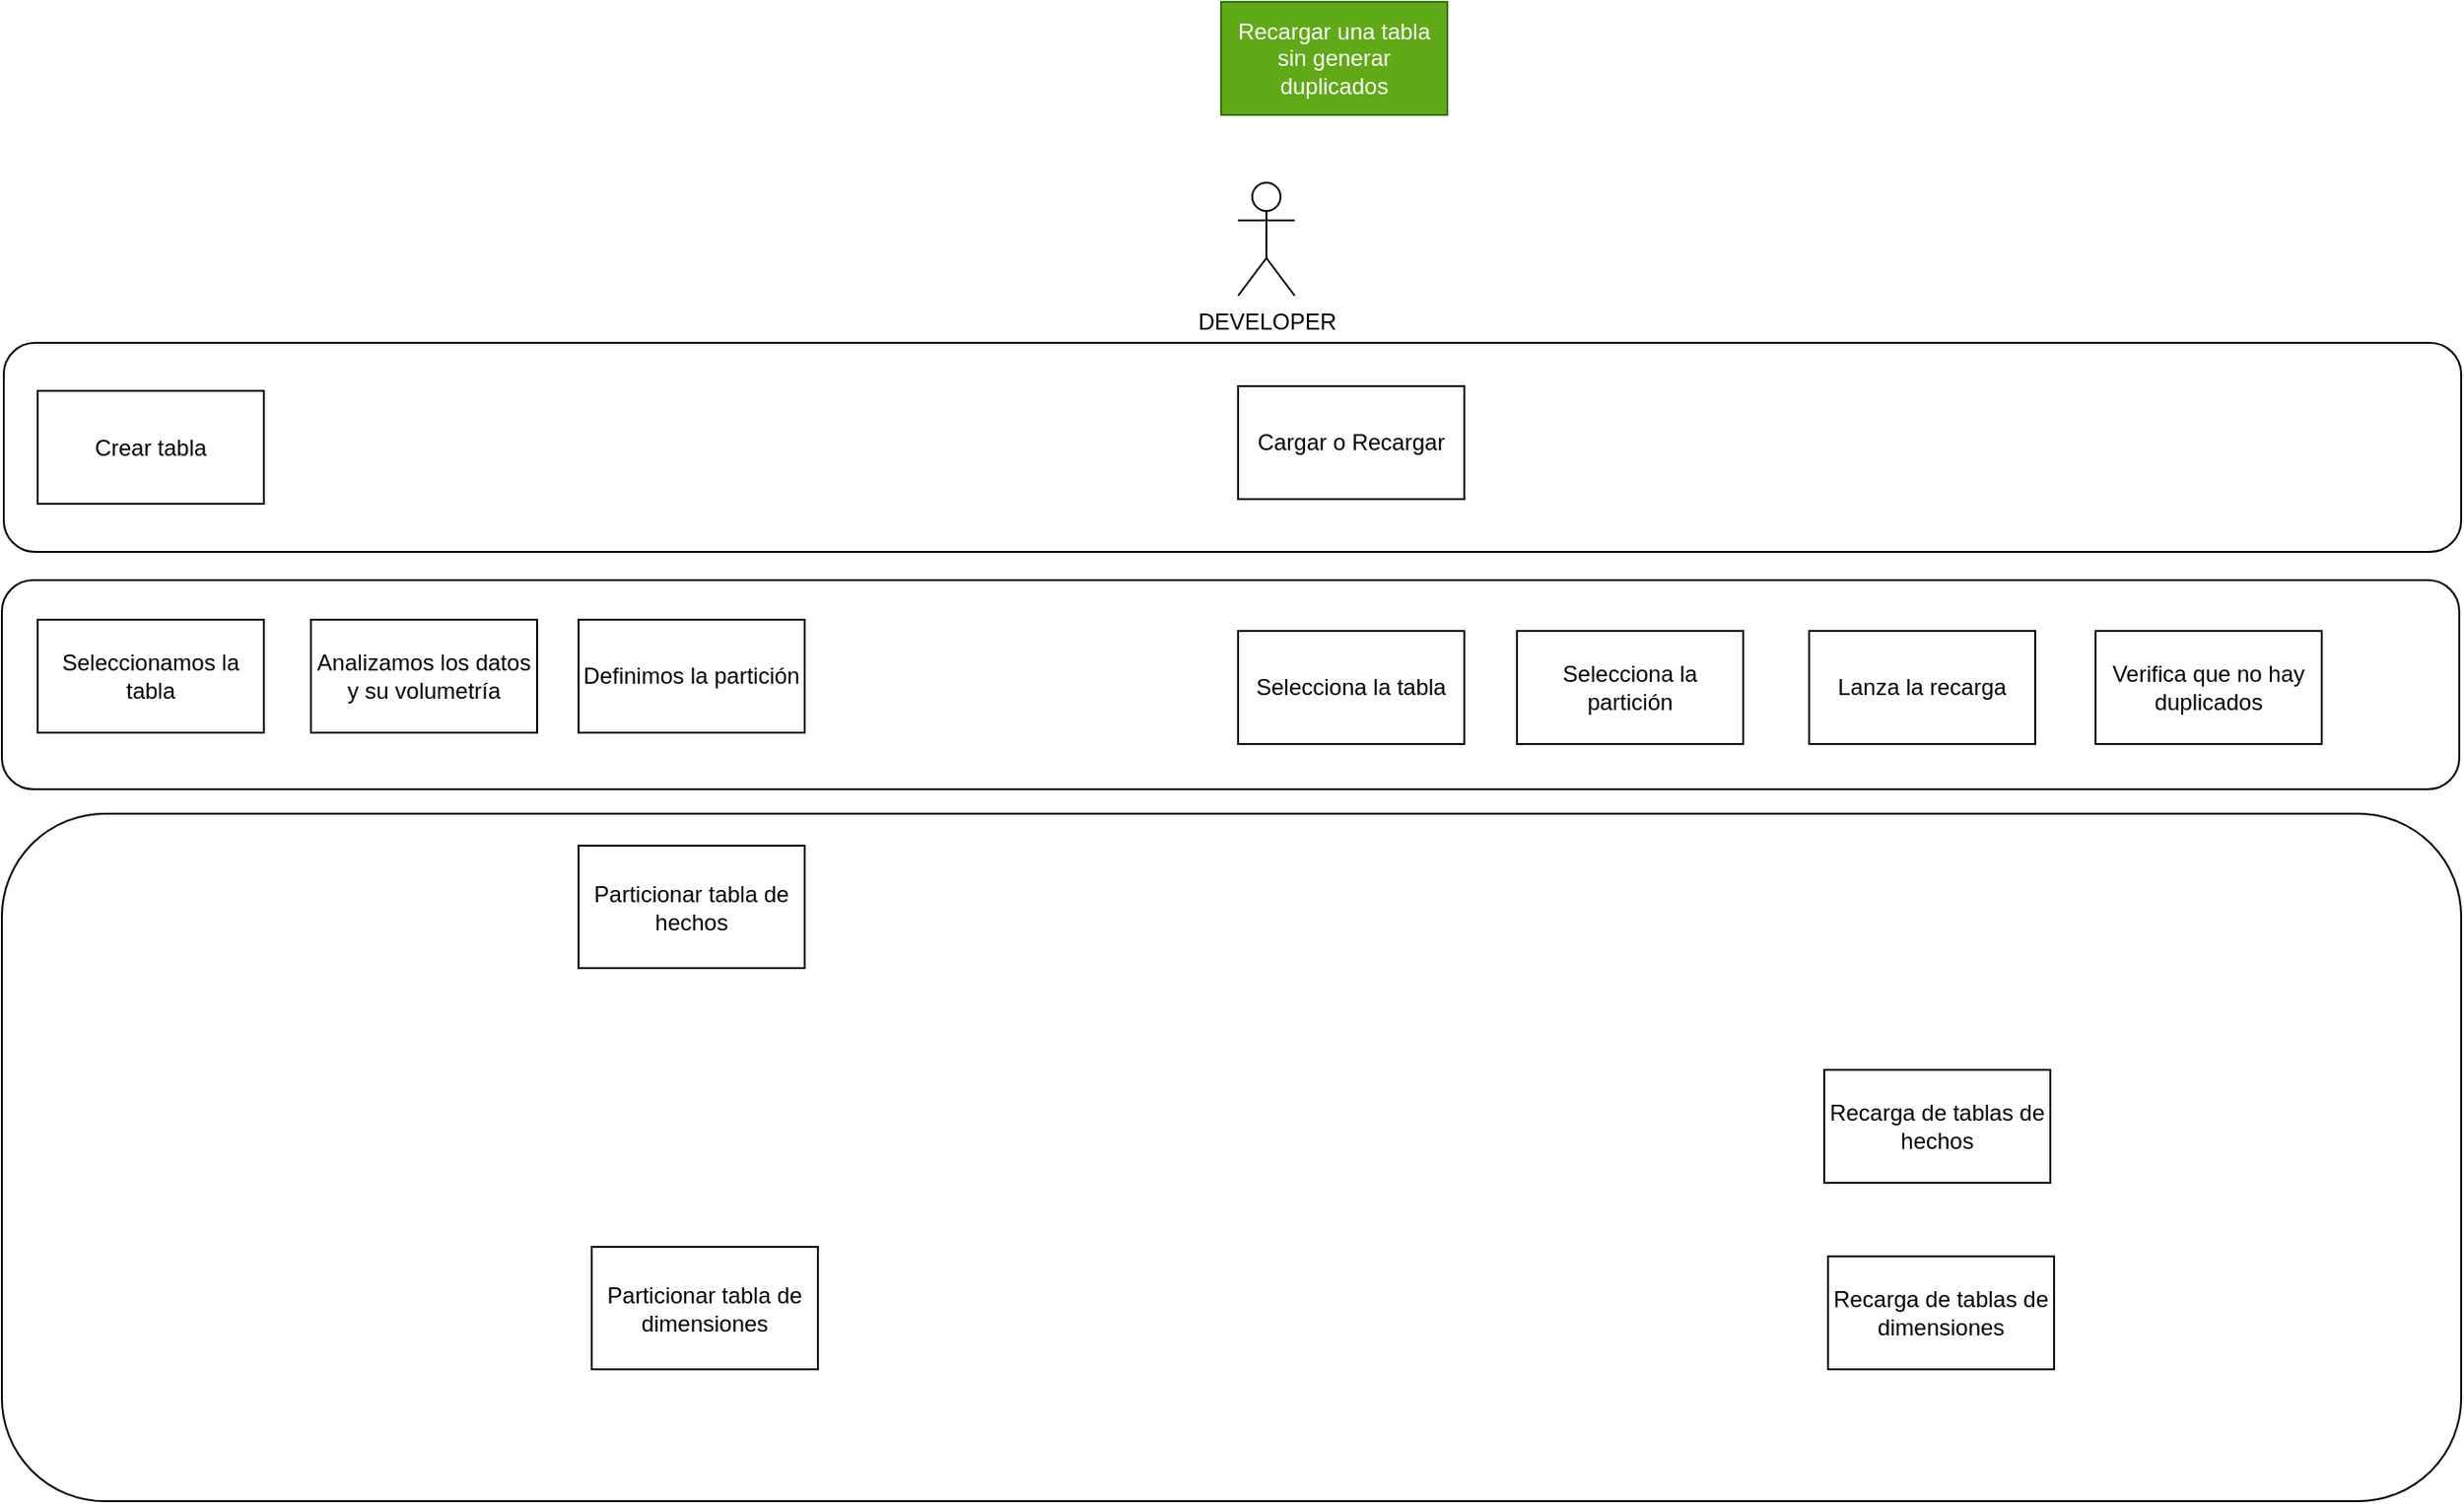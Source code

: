 <mxfile version="20.3.0" type="device" pages="2"><diagram id="h4vle8XdZ9HBvZpGNerz" name="User Story Mapping"><mxGraphModel dx="2213" dy="1255" grid="0" gridSize="10" guides="1" tooltips="1" connect="1" arrows="1" fold="1" page="0" pageScale="1" pageWidth="827" pageHeight="1169" math="0" shadow="0"><root><mxCell id="0"/><mxCell id="1" parent="0"/><mxCell id="Tq3yDzexwqblaNtpTQZn-9" value="" style="rounded=1;whiteSpace=wrap;html=1;hachureGap=4;" vertex="1" parent="1"><mxGeometry x="-723" y="271" width="1305" height="365" as="geometry"/></mxCell><mxCell id="Tq3yDzexwqblaNtpTQZn-8" value="" style="rounded=1;whiteSpace=wrap;html=1;hachureGap=4;" vertex="1" parent="1"><mxGeometry x="-723" y="147" width="1304" height="111" as="geometry"/></mxCell><mxCell id="Tq3yDzexwqblaNtpTQZn-1" value="Recargar una tabla sin generar duplicados" style="rounded=0;whiteSpace=wrap;html=1;hachureGap=4;fillColor=#60a917;fontColor=#ffffff;strokeColor=#2D7600;" vertex="1" parent="1"><mxGeometry x="-76" y="-160" width="120" height="60" as="geometry"/></mxCell><mxCell id="Tq3yDzexwqblaNtpTQZn-3" value="Selecciona la tabla" style="rounded=0;whiteSpace=wrap;html=1;hachureGap=4;" vertex="1" parent="1"><mxGeometry x="-67" y="174" width="120" height="60" as="geometry"/></mxCell><mxCell id="Tq3yDzexwqblaNtpTQZn-4" value="Lanza la recarga" style="rounded=0;whiteSpace=wrap;html=1;hachureGap=4;" vertex="1" parent="1"><mxGeometry x="236" y="174" width="120" height="60" as="geometry"/></mxCell><mxCell id="Tq3yDzexwqblaNtpTQZn-5" value="Recarga de tablas de hechos" style="rounded=0;whiteSpace=wrap;html=1;hachureGap=4;" vertex="1" parent="1"><mxGeometry x="244" y="407" width="120" height="60" as="geometry"/></mxCell><mxCell id="Tq3yDzexwqblaNtpTQZn-6" value="Recarga de tablas de dimensiones" style="rounded=0;whiteSpace=wrap;html=1;hachureGap=4;" vertex="1" parent="1"><mxGeometry x="246" y="506" width="120" height="60" as="geometry"/></mxCell><mxCell id="Tq3yDzexwqblaNtpTQZn-10" value="DEVELOPER" style="shape=umlActor;verticalLabelPosition=bottom;verticalAlign=top;html=1;outlineConnect=0;hachureGap=4;" vertex="1" parent="1"><mxGeometry x="-67" y="-64" width="30" height="60" as="geometry"/></mxCell><mxCell id="Tq3yDzexwqblaNtpTQZn-11" value="Selecciona la partición" style="rounded=0;whiteSpace=wrap;html=1;hachureGap=4;" vertex="1" parent="1"><mxGeometry x="81" y="174" width="120" height="60" as="geometry"/></mxCell><mxCell id="Tq3yDzexwqblaNtpTQZn-12" value="Verifica que no hay duplicados" style="rounded=0;whiteSpace=wrap;html=1;hachureGap=4;" vertex="1" parent="1"><mxGeometry x="388" y="174" width="120" height="60" as="geometry"/></mxCell><mxCell id="QEv0TVXKzNTlXOrFKRMH-1" value="" style="rounded=1;whiteSpace=wrap;html=1;hachureGap=4;" vertex="1" parent="1"><mxGeometry x="-722" y="21" width="1304" height="111" as="geometry"/></mxCell><mxCell id="QEv0TVXKzNTlXOrFKRMH-5" value="Cargar o Recargar" style="rounded=0;whiteSpace=wrap;html=1;hachureGap=4;" vertex="1" parent="1"><mxGeometry x="-67" y="44" width="120" height="60" as="geometry"/></mxCell><mxCell id="QEv0TVXKzNTlXOrFKRMH-6" value="Crear tabla" style="rounded=0;whiteSpace=wrap;html=1;hachureGap=4;" vertex="1" parent="1"><mxGeometry x="-704" y="46.5" width="120" height="60" as="geometry"/></mxCell><mxCell id="QEv0TVXKzNTlXOrFKRMH-7" value="Seleccionamos la tabla" style="rounded=0;whiteSpace=wrap;html=1;hachureGap=4;" vertex="1" parent="1"><mxGeometry x="-704" y="168" width="120" height="60" as="geometry"/></mxCell><mxCell id="QEv0TVXKzNTlXOrFKRMH-8" value="Analizamos los datos y su volumetría" style="rounded=0;whiteSpace=wrap;html=1;hachureGap=4;" vertex="1" parent="1"><mxGeometry x="-559" y="168" width="120" height="60" as="geometry"/></mxCell><mxCell id="QEv0TVXKzNTlXOrFKRMH-9" value="Definimos la partición" style="rounded=0;whiteSpace=wrap;html=1;hachureGap=4;" vertex="1" parent="1"><mxGeometry x="-417" y="168" width="120" height="60" as="geometry"/></mxCell><mxCell id="QEv0TVXKzNTlXOrFKRMH-10" value="Particionar tabla de hechos" style="rounded=0;whiteSpace=wrap;html=1;hachureGap=4;" vertex="1" parent="1"><mxGeometry x="-417" y="288" width="120" height="65" as="geometry"/></mxCell><mxCell id="QEv0TVXKzNTlXOrFKRMH-11" value="Particionar tabla de dimensiones" style="rounded=0;whiteSpace=wrap;html=1;hachureGap=4;" vertex="1" parent="1"><mxGeometry x="-410" y="501" width="120" height="65" as="geometry"/></mxCell></root></mxGraphModel></diagram><diagram id="5ZCZE_vmoeKY0Fx3IQXu" name="Page-2"><mxGraphModel dx="1201" dy="727" grid="0" gridSize="10" guides="1" tooltips="1" connect="1" arrows="1" fold="1" page="0" pageScale="1" pageWidth="827" pageHeight="1169" math="0" shadow="0"><root><mxCell id="0"/><mxCell id="1" parent="0"/></root></mxGraphModel></diagram></mxfile>